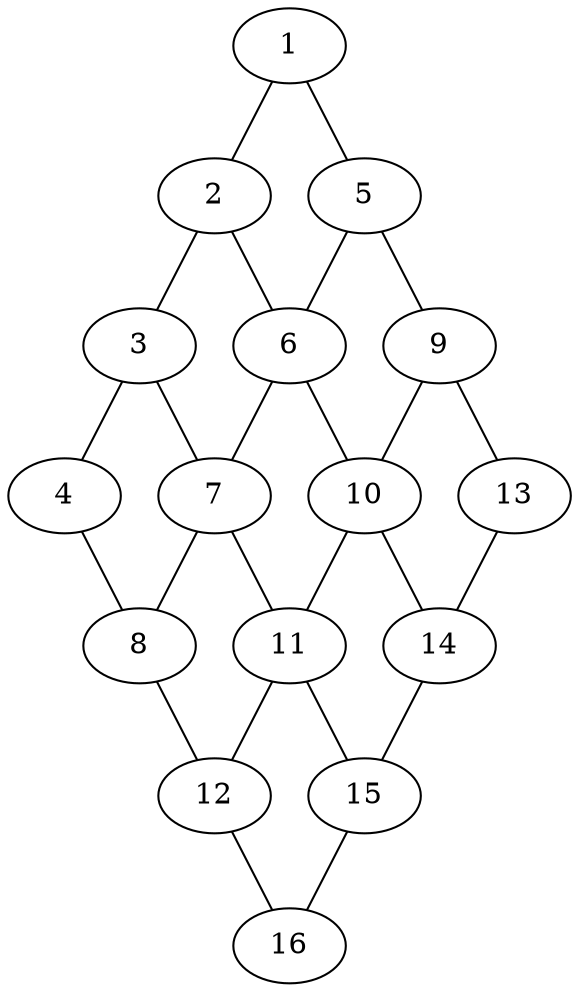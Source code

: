 strict graph G {
  1;
  2;
  3;
  4;
  5;
  6;
  7;
  8;
  9;
  10;
  11;
  12;
  13;
  14;
  15;
  16;
  1 -- 2;
  1 -- 5;
  2 -- 3;
  2 -- 6;
  3 -- 4;
  3 -- 7;
  4 -- 8;
  5 -- 6;
  5 -- 9;
  6 -- 7;
  6 -- 10;
  7 -- 8;
  7 -- 11;
  8 -- 12;
  9 -- 10;
  9 -- 13;
  10 -- 11;
  10 -- 14;
  11 -- 12;
  11 -- 15;
  12 -- 16;
  13 -- 14;
  14 -- 15;
  15 -- 16;
}
